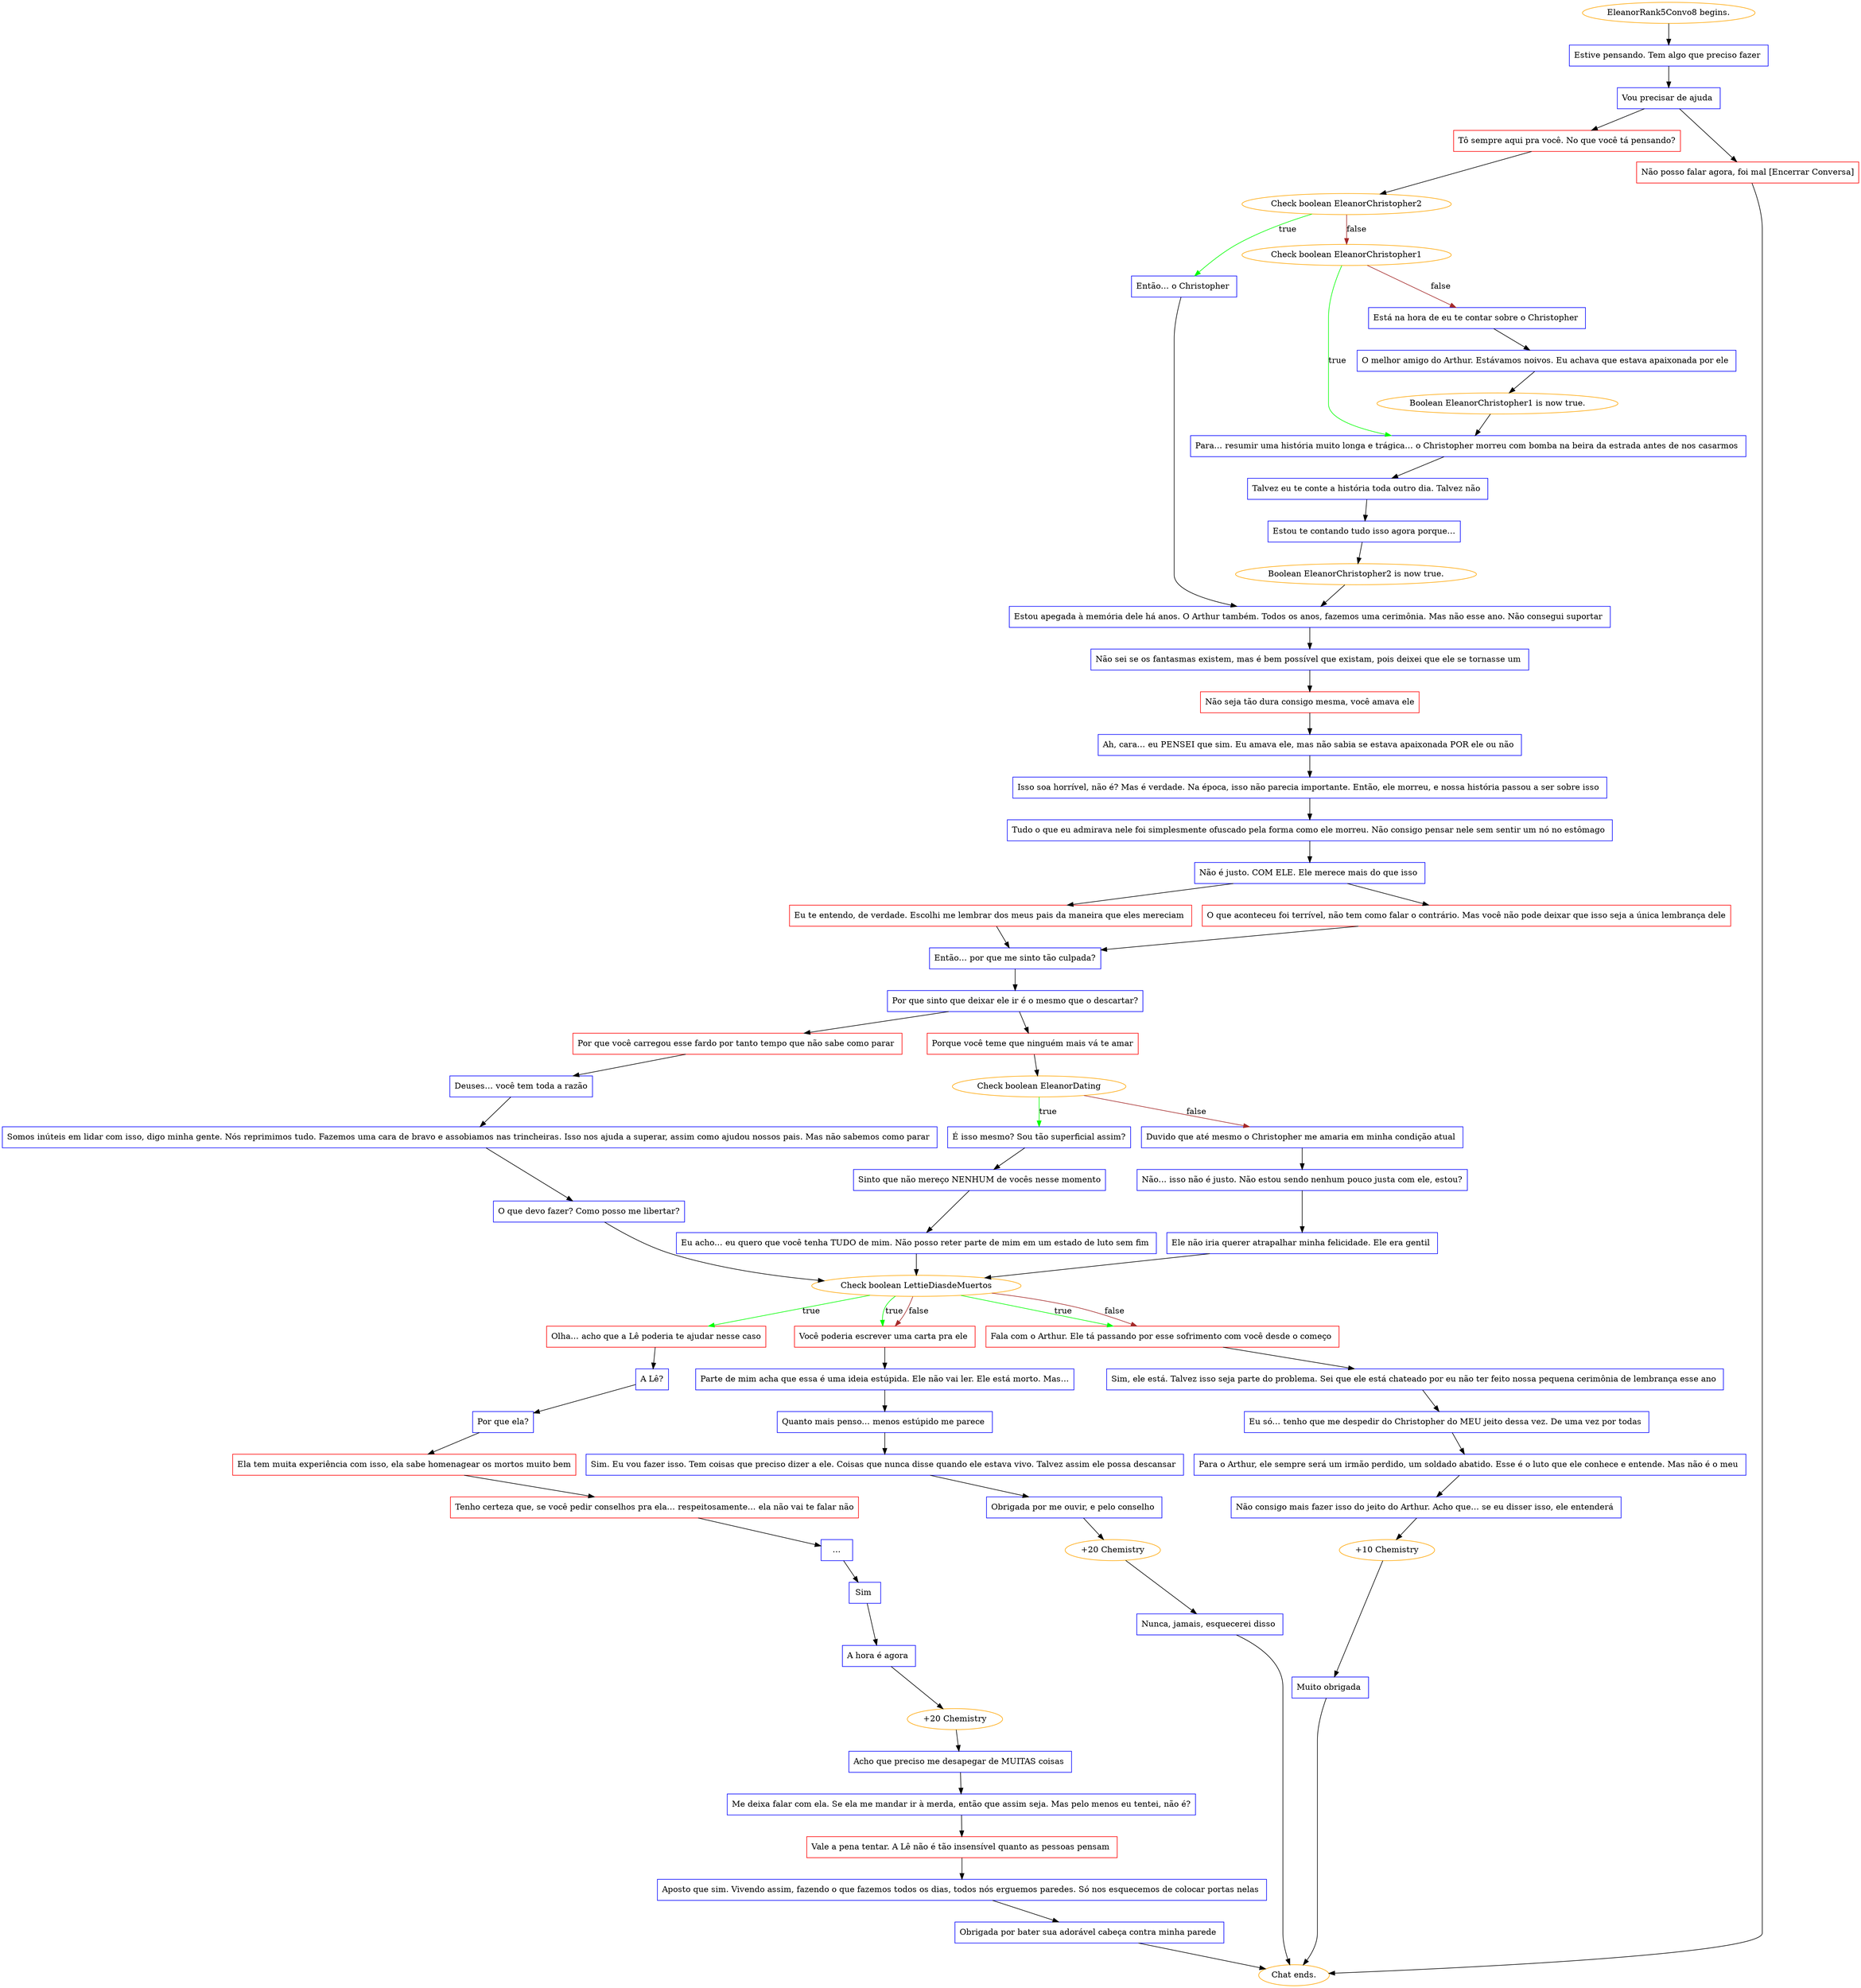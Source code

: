 digraph {
	"EleanorRank5Convo8 begins." [color=orange];
		"EleanorRank5Convo8 begins." -> j2677470134;
	j2677470134 [label="Estive pensando. Tem algo que preciso fazer ",shape=box,color=blue];
		j2677470134 -> j1995684499;
	j1995684499 [label="Vou precisar de ajuda ",shape=box,color=blue];
		j1995684499 -> j2954092112;
		j1995684499 -> j3683343341;
	j2954092112 [label="Tô sempre aqui pra você. No que você tá pensando?",shape=box,color=red];
		j2954092112 -> j2445443260;
	j3683343341 [label="Não posso falar agora, foi mal [Encerrar Conversa]",shape=box,color=red];
		j3683343341 -> "Chat ends.";
	j2445443260 [label="Check boolean EleanorChristopher2",color=orange];
		j2445443260 -> j1549714708 [label=true,color=green];
		j2445443260 -> j167143005 [label=false,color=brown];
	"Chat ends." [color=orange];
	j1549714708 [label="Então… o Christopher ",shape=box,color=blue];
		j1549714708 -> j1359057185;
	j167143005 [label="Check boolean EleanorChristopher1",color=orange];
		j167143005 -> j3766534391 [label=true,color=green];
		j167143005 -> j2291077542 [label=false,color=brown];
	j1359057185 [label="Estou apegada à memória dele há anos. O Arthur também. Todos os anos, fazemos uma cerimônia. Mas não esse ano. Não consegui suportar ",shape=box,color=blue];
		j1359057185 -> j2779289775;
	j3766534391 [label="Para… resumir uma história muito longa e trágica… o Christopher morreu com bomba na beira da estrada antes de nos casarmos ",shape=box,color=blue];
		j3766534391 -> j3897906561;
	j2291077542 [label="Está na hora de eu te contar sobre o Christopher ",shape=box,color=blue];
		j2291077542 -> j2395477804;
	j2779289775 [label="Não sei se os fantasmas existem, mas é bem possível que existam, pois deixei que ele se tornasse um ",shape=box,color=blue];
		j2779289775 -> j524525835;
	j3897906561 [label="Talvez eu te conte a história toda outro dia. Talvez não ",shape=box,color=blue];
		j3897906561 -> j3963698791;
	j2395477804 [label="O melhor amigo do Arthur. Estávamos noivos. Eu achava que estava apaixonada por ele ",shape=box,color=blue];
		j2395477804 -> j3795459234;
	j524525835 [label="Não seja tão dura consigo mesma, você amava ele",shape=box,color=red];
		j524525835 -> j2443583736;
	j3963698791 [label="Estou te contando tudo isso agora porque…",shape=box,color=blue];
		j3963698791 -> j4012680039;
	j3795459234 [label="Boolean EleanorChristopher1 is now true.",color=orange];
		j3795459234 -> j3766534391;
	j2443583736 [label="Ah, cara… eu PENSEI que sim. Eu amava ele, mas não sabia se estava apaixonada POR ele ou não ",shape=box,color=blue];
		j2443583736 -> j4046179248;
	j4012680039 [label="Boolean EleanorChristopher2 is now true.",color=orange];
		j4012680039 -> j1359057185;
	j4046179248 [label="Isso soa horrível, não é? Mas é verdade. Na época, isso não parecia importante. Então, ele morreu, e nossa história passou a ser sobre isso ",shape=box,color=blue];
		j4046179248 -> j2059079176;
	j2059079176 [label="Tudo o que eu admirava nele foi simplesmente ofuscado pela forma como ele morreu. Não consigo pensar nele sem sentir um nó no estômago ",shape=box,color=blue];
		j2059079176 -> j3911385506;
	j3911385506 [label="Não é justo. COM ELE. Ele merece mais do que isso ",shape=box,color=blue];
		j3911385506 -> j2396447351;
		j3911385506 -> j303751901;
	j2396447351 [label="Eu te entendo, de verdade. Escolhi me lembrar dos meus pais da maneira que eles mereciam ",shape=box,color=red];
		j2396447351 -> j1302274444;
	j303751901 [label="O que aconteceu foi terrível, não tem como falar o contrário. Mas você não pode deixar que isso seja a única lembrança dele",shape=box,color=red];
		j303751901 -> j1302274444;
	j1302274444 [label="Então… por que me sinto tão culpada?",shape=box,color=blue];
		j1302274444 -> j1504026604;
	j1504026604 [label="Por que sinto que deixar ele ir é o mesmo que o descartar?",shape=box,color=blue];
		j1504026604 -> j3407096678;
		j1504026604 -> j1901700194;
	j3407096678 [label="Por que você carregou esse fardo por tanto tempo que não sabe como parar ",shape=box,color=red];
		j3407096678 -> j382547335;
	j1901700194 [label="Porque você teme que ninguém mais vá te amar",shape=box,color=red];
		j1901700194 -> j2999255483;
	j382547335 [label="Deuses… você tem toda a razão",shape=box,color=blue];
		j382547335 -> j4171649362;
	j2999255483 [label="Check boolean EleanorDating",color=orange];
		j2999255483 -> j3718275823 [label=true,color=green];
		j2999255483 -> j619953348 [label=false,color=brown];
	j4171649362 [label="Somos inúteis em lidar com isso, digo minha gente. Nós reprimimos tudo. Fazemos uma cara de bravo e assobiamos nas trincheiras. Isso nos ajuda a superar, assim como ajudou nossos pais. Mas não sabemos como parar ",shape=box,color=blue];
		j4171649362 -> j1673804304;
	j3718275823 [label="É isso mesmo? Sou tão superficial assim?",shape=box,color=blue];
		j3718275823 -> j251401360;
	j619953348 [label="Duvido que até mesmo o Christopher me amaria em minha condição atual ",shape=box,color=blue];
		j619953348 -> j3761080404;
	j1673804304 [label="O que devo fazer? Como posso me libertar?",shape=box,color=blue];
		j1673804304 -> j3258575278;
	j251401360 [label="Sinto que não mereço NENHUM de vocês nesse momento",shape=box,color=blue];
		j251401360 -> j1232695991;
	j3761080404 [label="Não… isso não é justo. Não estou sendo nenhum pouco justa com ele, estou?",shape=box,color=blue];
		j3761080404 -> j1468693351;
	j3258575278 [label="Check boolean LettieDiasdeMuertos",color=orange];
		j3258575278 -> j3696872653 [label=true,color=green];
		j3258575278 -> j4207335262 [label=true,color=green];
		j3258575278 -> j1272341666 [label=true,color=green];
		j3258575278 -> j4207335262 [label=false,color=brown];
		j3258575278 -> j1272341666 [label=false,color=brown];
	j1232695991 [label="Eu acho… eu quero que você tenha TUDO de mim. Não posso reter parte de mim em um estado de luto sem fim ",shape=box,color=blue];
		j1232695991 -> j3258575278;
	j1468693351 [label="Ele não iria querer atrapalhar minha felicidade. Ele era gentil ",shape=box,color=blue];
		j1468693351 -> j3258575278;
	j3696872653 [label="Olha… acho que a Lê poderia te ajudar nesse caso",shape=box,color=red];
		j3696872653 -> j3143576892;
	j4207335262 [label="Você poderia escrever uma carta pra ele ",shape=box,color=red];
		j4207335262 -> j2146442815;
	j1272341666 [label="Fala com o Arthur. Ele tá passando por esse sofrimento com você desde o começo ",shape=box,color=red];
		j1272341666 -> j3492075555;
	j3143576892 [label="A Lê?",shape=box,color=blue];
		j3143576892 -> j623913540;
	j2146442815 [label="Parte de mim acha que essa é uma ideia estúpida. Ele não vai ler. Ele está morto. Mas…",shape=box,color=blue];
		j2146442815 -> j1290212721;
	j3492075555 [label="Sim, ele está. Talvez isso seja parte do problema. Sei que ele está chateado por eu não ter feito nossa pequena cerimônia de lembrança esse ano ",shape=box,color=blue];
		j3492075555 -> j2306402837;
	j623913540 [label="Por que ela?",shape=box,color=blue];
		j623913540 -> j961297467;
	j1290212721 [label="Quanto mais penso… menos estúpido me parece ",shape=box,color=blue];
		j1290212721 -> j1480372852;
	j2306402837 [label="Eu só… tenho que me despedir do Christopher do MEU jeito dessa vez. De uma vez por todas ",shape=box,color=blue];
		j2306402837 -> j1259339519;
	j961297467 [label="Ela tem muita experiência com isso, ela sabe homenagear os mortos muito bem",shape=box,color=red];
		j961297467 -> j3415628594;
	j1480372852 [label="Sim. Eu vou fazer isso. Tem coisas que preciso dizer a ele. Coisas que nunca disse quando ele estava vivo. Talvez assim ele possa descansar ",shape=box,color=blue];
		j1480372852 -> j1683870705;
	j1259339519 [label="Para o Arthur, ele sempre será um irmão perdido, um soldado abatido. Esse é o luto que ele conhece e entende. Mas não é o meu ",shape=box,color=blue];
		j1259339519 -> j2975302836;
	j3415628594 [label="Tenho certeza que, se você pedir conselhos pra ela… respeitosamente… ela não vai te falar não",shape=box,color=red];
		j3415628594 -> j639145231;
	j1683870705 [label="Obrigada por me ouvir, e pelo conselho ",shape=box,color=blue];
		j1683870705 -> j69155252;
	j2975302836 [label="Não consigo mais fazer isso do jeito do Arthur. Acho que… se eu disser isso, ele entenderá ",shape=box,color=blue];
		j2975302836 -> j243245018;
	j639145231 [label="…",shape=box,color=blue];
		j639145231 -> j3626840269;
	j69155252 [label="+20 Chemistry",color=orange];
		j69155252 -> j3116305695;
	j243245018 [label="+10 Chemistry",color=orange];
		j243245018 -> j1142629876;
	j3626840269 [label="Sim ",shape=box,color=blue];
		j3626840269 -> j2427463005;
	j3116305695 [label="Nunca, jamais, esquecerei disso ",shape=box,color=blue];
		j3116305695 -> "Chat ends.";
	j1142629876 [label="Muito obrigada ",shape=box,color=blue];
		j1142629876 -> "Chat ends.";
	j2427463005 [label="A hora é agora ",shape=box,color=blue];
		j2427463005 -> j2123772036;
	j2123772036 [label="+20 Chemistry",color=orange];
		j2123772036 -> j3142209325;
	j3142209325 [label="Acho que preciso me desapegar de MUITAS coisas ",shape=box,color=blue];
		j3142209325 -> j2819902477;
	j2819902477 [label="Me deixa falar com ela. Se ela me mandar ir à merda, então que assim seja. Mas pelo menos eu tentei, não é?",shape=box,color=blue];
		j2819902477 -> j2124779464;
	j2124779464 [label="Vale a pena tentar. A Lê não é tão insensível quanto as pessoas pensam ",shape=box,color=red];
		j2124779464 -> j3653837046;
	j3653837046 [label="Aposto que sim. Vivendo assim, fazendo o que fazemos todos os dias, todos nós erguemos paredes. Só nos esquecemos de colocar portas nelas ",shape=box,color=blue];
		j3653837046 -> j1052561232;
	j1052561232 [label="Obrigada por bater sua adorável cabeça contra minha parede ",shape=box,color=blue];
		j1052561232 -> "Chat ends.";
}